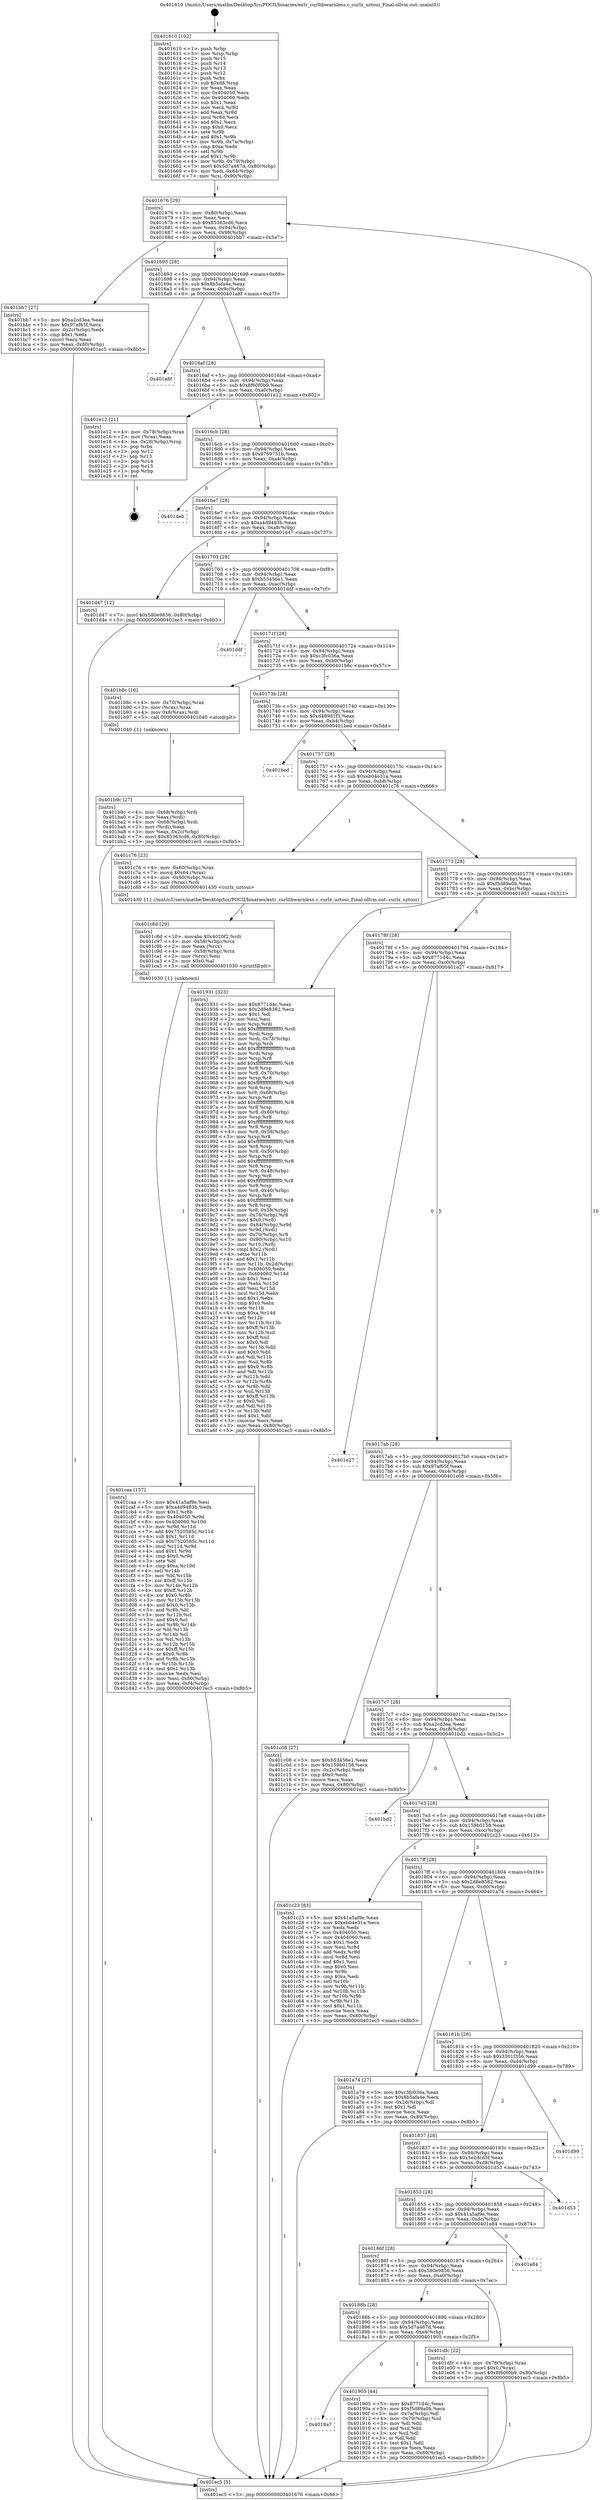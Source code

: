 digraph "0x401610" {
  label = "0x401610 (/mnt/c/Users/mathe/Desktop/tcc/POCII/binaries/extr_curllibwarnless.c_curlx_uztoui_Final-ollvm.out::main(0))"
  labelloc = "t"
  node[shape=record]

  Entry [label="",width=0.3,height=0.3,shape=circle,fillcolor=black,style=filled]
  "0x401676" [label="{
     0x401676 [29]\l
     | [instrs]\l
     &nbsp;&nbsp;0x401676 \<+3\>: mov -0x80(%rbp),%eax\l
     &nbsp;&nbsp;0x401679 \<+2\>: mov %eax,%ecx\l
     &nbsp;&nbsp;0x40167b \<+6\>: sub $0x85363cd6,%ecx\l
     &nbsp;&nbsp;0x401681 \<+6\>: mov %eax,-0x94(%rbp)\l
     &nbsp;&nbsp;0x401687 \<+6\>: mov %ecx,-0x98(%rbp)\l
     &nbsp;&nbsp;0x40168d \<+6\>: je 0000000000401bb7 \<main+0x5a7\>\l
  }"]
  "0x401bb7" [label="{
     0x401bb7 [27]\l
     | [instrs]\l
     &nbsp;&nbsp;0x401bb7 \<+5\>: mov $0xa2cd3ea,%eax\l
     &nbsp;&nbsp;0x401bbc \<+5\>: mov $0x97af65f,%ecx\l
     &nbsp;&nbsp;0x401bc1 \<+3\>: mov -0x2c(%rbp),%edx\l
     &nbsp;&nbsp;0x401bc4 \<+3\>: cmp $0x1,%edx\l
     &nbsp;&nbsp;0x401bc7 \<+3\>: cmovl %ecx,%eax\l
     &nbsp;&nbsp;0x401bca \<+3\>: mov %eax,-0x80(%rbp)\l
     &nbsp;&nbsp;0x401bcd \<+5\>: jmp 0000000000401ec5 \<main+0x8b5\>\l
  }"]
  "0x401693" [label="{
     0x401693 [28]\l
     | [instrs]\l
     &nbsp;&nbsp;0x401693 \<+5\>: jmp 0000000000401698 \<main+0x88\>\l
     &nbsp;&nbsp;0x401698 \<+6\>: mov -0x94(%rbp),%eax\l
     &nbsp;&nbsp;0x40169e \<+5\>: sub $0x8b5afa4e,%eax\l
     &nbsp;&nbsp;0x4016a3 \<+6\>: mov %eax,-0x9c(%rbp)\l
     &nbsp;&nbsp;0x4016a9 \<+6\>: je 0000000000401a8f \<main+0x47f\>\l
  }"]
  Exit [label="",width=0.3,height=0.3,shape=circle,fillcolor=black,style=filled,peripheries=2]
  "0x401a8f" [label="{
     0x401a8f\l
  }", style=dashed]
  "0x4016af" [label="{
     0x4016af [28]\l
     | [instrs]\l
     &nbsp;&nbsp;0x4016af \<+5\>: jmp 00000000004016b4 \<main+0xa4\>\l
     &nbsp;&nbsp;0x4016b4 \<+6\>: mov -0x94(%rbp),%eax\l
     &nbsp;&nbsp;0x4016ba \<+5\>: sub $0x8f60f0b9,%eax\l
     &nbsp;&nbsp;0x4016bf \<+6\>: mov %eax,-0xa0(%rbp)\l
     &nbsp;&nbsp;0x4016c5 \<+6\>: je 0000000000401e12 \<main+0x802\>\l
  }"]
  "0x401caa" [label="{
     0x401caa [157]\l
     | [instrs]\l
     &nbsp;&nbsp;0x401caa \<+5\>: mov $0x41a5af9e,%esi\l
     &nbsp;&nbsp;0x401caf \<+5\>: mov $0xa4d9483b,%edx\l
     &nbsp;&nbsp;0x401cb4 \<+3\>: mov $0x1,%r8b\l
     &nbsp;&nbsp;0x401cb7 \<+8\>: mov 0x404050,%r9d\l
     &nbsp;&nbsp;0x401cbf \<+8\>: mov 0x404060,%r10d\l
     &nbsp;&nbsp;0x401cc7 \<+3\>: mov %r9d,%r11d\l
     &nbsp;&nbsp;0x401cca \<+7\>: add $0x7520585c,%r11d\l
     &nbsp;&nbsp;0x401cd1 \<+4\>: sub $0x1,%r11d\l
     &nbsp;&nbsp;0x401cd5 \<+7\>: sub $0x7520585c,%r11d\l
     &nbsp;&nbsp;0x401cdc \<+4\>: imul %r11d,%r9d\l
     &nbsp;&nbsp;0x401ce0 \<+4\>: and $0x1,%r9d\l
     &nbsp;&nbsp;0x401ce4 \<+4\>: cmp $0x0,%r9d\l
     &nbsp;&nbsp;0x401ce8 \<+3\>: sete %bl\l
     &nbsp;&nbsp;0x401ceb \<+4\>: cmp $0xa,%r10d\l
     &nbsp;&nbsp;0x401cef \<+4\>: setl %r14b\l
     &nbsp;&nbsp;0x401cf3 \<+3\>: mov %bl,%r15b\l
     &nbsp;&nbsp;0x401cf6 \<+4\>: xor $0xff,%r15b\l
     &nbsp;&nbsp;0x401cfa \<+3\>: mov %r14b,%r12b\l
     &nbsp;&nbsp;0x401cfd \<+4\>: xor $0xff,%r12b\l
     &nbsp;&nbsp;0x401d01 \<+4\>: xor $0x0,%r8b\l
     &nbsp;&nbsp;0x401d05 \<+3\>: mov %r15b,%r13b\l
     &nbsp;&nbsp;0x401d08 \<+4\>: and $0x0,%r13b\l
     &nbsp;&nbsp;0x401d0c \<+3\>: and %r8b,%bl\l
     &nbsp;&nbsp;0x401d0f \<+3\>: mov %r12b,%cl\l
     &nbsp;&nbsp;0x401d12 \<+3\>: and $0x0,%cl\l
     &nbsp;&nbsp;0x401d15 \<+3\>: and %r8b,%r14b\l
     &nbsp;&nbsp;0x401d18 \<+3\>: or %bl,%r13b\l
     &nbsp;&nbsp;0x401d1b \<+3\>: or %r14b,%cl\l
     &nbsp;&nbsp;0x401d1e \<+3\>: xor %cl,%r13b\l
     &nbsp;&nbsp;0x401d21 \<+3\>: or %r12b,%r15b\l
     &nbsp;&nbsp;0x401d24 \<+4\>: xor $0xff,%r15b\l
     &nbsp;&nbsp;0x401d28 \<+4\>: or $0x0,%r8b\l
     &nbsp;&nbsp;0x401d2c \<+3\>: and %r8b,%r15b\l
     &nbsp;&nbsp;0x401d2f \<+3\>: or %r15b,%r13b\l
     &nbsp;&nbsp;0x401d32 \<+4\>: test $0x1,%r13b\l
     &nbsp;&nbsp;0x401d36 \<+3\>: cmovne %edx,%esi\l
     &nbsp;&nbsp;0x401d39 \<+3\>: mov %esi,-0x80(%rbp)\l
     &nbsp;&nbsp;0x401d3c \<+6\>: mov %eax,-0xf4(%rbp)\l
     &nbsp;&nbsp;0x401d42 \<+5\>: jmp 0000000000401ec5 \<main+0x8b5\>\l
  }"]
  "0x401e12" [label="{
     0x401e12 [21]\l
     | [instrs]\l
     &nbsp;&nbsp;0x401e12 \<+4\>: mov -0x78(%rbp),%rax\l
     &nbsp;&nbsp;0x401e16 \<+2\>: mov (%rax),%eax\l
     &nbsp;&nbsp;0x401e18 \<+4\>: lea -0x28(%rbp),%rsp\l
     &nbsp;&nbsp;0x401e1c \<+1\>: pop %rbx\l
     &nbsp;&nbsp;0x401e1d \<+2\>: pop %r12\l
     &nbsp;&nbsp;0x401e1f \<+2\>: pop %r13\l
     &nbsp;&nbsp;0x401e21 \<+2\>: pop %r14\l
     &nbsp;&nbsp;0x401e23 \<+2\>: pop %r15\l
     &nbsp;&nbsp;0x401e25 \<+1\>: pop %rbp\l
     &nbsp;&nbsp;0x401e26 \<+1\>: ret\l
  }"]
  "0x4016cb" [label="{
     0x4016cb [28]\l
     | [instrs]\l
     &nbsp;&nbsp;0x4016cb \<+5\>: jmp 00000000004016d0 \<main+0xc0\>\l
     &nbsp;&nbsp;0x4016d0 \<+6\>: mov -0x94(%rbp),%eax\l
     &nbsp;&nbsp;0x4016d6 \<+5\>: sub $0x9769751b,%eax\l
     &nbsp;&nbsp;0x4016db \<+6\>: mov %eax,-0xa4(%rbp)\l
     &nbsp;&nbsp;0x4016e1 \<+6\>: je 0000000000401deb \<main+0x7db\>\l
  }"]
  "0x401c8d" [label="{
     0x401c8d [29]\l
     | [instrs]\l
     &nbsp;&nbsp;0x401c8d \<+10\>: movabs $0x4020f2,%rdi\l
     &nbsp;&nbsp;0x401c97 \<+4\>: mov -0x58(%rbp),%rcx\l
     &nbsp;&nbsp;0x401c9b \<+2\>: mov %eax,(%rcx)\l
     &nbsp;&nbsp;0x401c9d \<+4\>: mov -0x58(%rbp),%rcx\l
     &nbsp;&nbsp;0x401ca1 \<+2\>: mov (%rcx),%esi\l
     &nbsp;&nbsp;0x401ca3 \<+2\>: mov $0x0,%al\l
     &nbsp;&nbsp;0x401ca5 \<+5\>: call 0000000000401030 \<printf@plt\>\l
     | [calls]\l
     &nbsp;&nbsp;0x401030 \{1\} (unknown)\l
  }"]
  "0x401deb" [label="{
     0x401deb\l
  }", style=dashed]
  "0x4016e7" [label="{
     0x4016e7 [28]\l
     | [instrs]\l
     &nbsp;&nbsp;0x4016e7 \<+5\>: jmp 00000000004016ec \<main+0xdc\>\l
     &nbsp;&nbsp;0x4016ec \<+6\>: mov -0x94(%rbp),%eax\l
     &nbsp;&nbsp;0x4016f2 \<+5\>: sub $0xa4d9483b,%eax\l
     &nbsp;&nbsp;0x4016f7 \<+6\>: mov %eax,-0xa8(%rbp)\l
     &nbsp;&nbsp;0x4016fd \<+6\>: je 0000000000401d47 \<main+0x737\>\l
  }"]
  "0x401b9c" [label="{
     0x401b9c [27]\l
     | [instrs]\l
     &nbsp;&nbsp;0x401b9c \<+4\>: mov -0x68(%rbp),%rdi\l
     &nbsp;&nbsp;0x401ba0 \<+2\>: mov %eax,(%rdi)\l
     &nbsp;&nbsp;0x401ba2 \<+4\>: mov -0x68(%rbp),%rdi\l
     &nbsp;&nbsp;0x401ba6 \<+2\>: mov (%rdi),%eax\l
     &nbsp;&nbsp;0x401ba8 \<+3\>: mov %eax,-0x2c(%rbp)\l
     &nbsp;&nbsp;0x401bab \<+7\>: movl $0x85363cd6,-0x80(%rbp)\l
     &nbsp;&nbsp;0x401bb2 \<+5\>: jmp 0000000000401ec5 \<main+0x8b5\>\l
  }"]
  "0x401d47" [label="{
     0x401d47 [12]\l
     | [instrs]\l
     &nbsp;&nbsp;0x401d47 \<+7\>: movl $0x580e9856,-0x80(%rbp)\l
     &nbsp;&nbsp;0x401d4e \<+5\>: jmp 0000000000401ec5 \<main+0x8b5\>\l
  }"]
  "0x401703" [label="{
     0x401703 [28]\l
     | [instrs]\l
     &nbsp;&nbsp;0x401703 \<+5\>: jmp 0000000000401708 \<main+0xf8\>\l
     &nbsp;&nbsp;0x401708 \<+6\>: mov -0x94(%rbp),%eax\l
     &nbsp;&nbsp;0x40170e \<+5\>: sub $0xb53456e1,%eax\l
     &nbsp;&nbsp;0x401713 \<+6\>: mov %eax,-0xac(%rbp)\l
     &nbsp;&nbsp;0x401719 \<+6\>: je 0000000000401ddf \<main+0x7cf\>\l
  }"]
  "0x401610" [label="{
     0x401610 [102]\l
     | [instrs]\l
     &nbsp;&nbsp;0x401610 \<+1\>: push %rbp\l
     &nbsp;&nbsp;0x401611 \<+3\>: mov %rsp,%rbp\l
     &nbsp;&nbsp;0x401614 \<+2\>: push %r15\l
     &nbsp;&nbsp;0x401616 \<+2\>: push %r14\l
     &nbsp;&nbsp;0x401618 \<+2\>: push %r13\l
     &nbsp;&nbsp;0x40161a \<+2\>: push %r12\l
     &nbsp;&nbsp;0x40161c \<+1\>: push %rbx\l
     &nbsp;&nbsp;0x40161d \<+7\>: sub $0xd8,%rsp\l
     &nbsp;&nbsp;0x401624 \<+2\>: xor %eax,%eax\l
     &nbsp;&nbsp;0x401626 \<+7\>: mov 0x404050,%ecx\l
     &nbsp;&nbsp;0x40162d \<+7\>: mov 0x404060,%edx\l
     &nbsp;&nbsp;0x401634 \<+3\>: sub $0x1,%eax\l
     &nbsp;&nbsp;0x401637 \<+3\>: mov %ecx,%r8d\l
     &nbsp;&nbsp;0x40163a \<+3\>: add %eax,%r8d\l
     &nbsp;&nbsp;0x40163d \<+4\>: imul %r8d,%ecx\l
     &nbsp;&nbsp;0x401641 \<+3\>: and $0x1,%ecx\l
     &nbsp;&nbsp;0x401644 \<+3\>: cmp $0x0,%ecx\l
     &nbsp;&nbsp;0x401647 \<+4\>: sete %r9b\l
     &nbsp;&nbsp;0x40164b \<+4\>: and $0x1,%r9b\l
     &nbsp;&nbsp;0x40164f \<+4\>: mov %r9b,-0x7a(%rbp)\l
     &nbsp;&nbsp;0x401653 \<+3\>: cmp $0xa,%edx\l
     &nbsp;&nbsp;0x401656 \<+4\>: setl %r9b\l
     &nbsp;&nbsp;0x40165a \<+4\>: and $0x1,%r9b\l
     &nbsp;&nbsp;0x40165e \<+4\>: mov %r9b,-0x79(%rbp)\l
     &nbsp;&nbsp;0x401662 \<+7\>: movl $0x5d7a467d,-0x80(%rbp)\l
     &nbsp;&nbsp;0x401669 \<+6\>: mov %edi,-0x84(%rbp)\l
     &nbsp;&nbsp;0x40166f \<+7\>: mov %rsi,-0x90(%rbp)\l
  }"]
  "0x401ddf" [label="{
     0x401ddf\l
  }", style=dashed]
  "0x40171f" [label="{
     0x40171f [28]\l
     | [instrs]\l
     &nbsp;&nbsp;0x40171f \<+5\>: jmp 0000000000401724 \<main+0x114\>\l
     &nbsp;&nbsp;0x401724 \<+6\>: mov -0x94(%rbp),%eax\l
     &nbsp;&nbsp;0x40172a \<+5\>: sub $0xc3fc036a,%eax\l
     &nbsp;&nbsp;0x40172f \<+6\>: mov %eax,-0xb0(%rbp)\l
     &nbsp;&nbsp;0x401735 \<+6\>: je 0000000000401b8c \<main+0x57c\>\l
  }"]
  "0x401ec5" [label="{
     0x401ec5 [5]\l
     | [instrs]\l
     &nbsp;&nbsp;0x401ec5 \<+5\>: jmp 0000000000401676 \<main+0x66\>\l
  }"]
  "0x401b8c" [label="{
     0x401b8c [16]\l
     | [instrs]\l
     &nbsp;&nbsp;0x401b8c \<+4\>: mov -0x70(%rbp),%rax\l
     &nbsp;&nbsp;0x401b90 \<+3\>: mov (%rax),%rax\l
     &nbsp;&nbsp;0x401b93 \<+4\>: mov 0x8(%rax),%rdi\l
     &nbsp;&nbsp;0x401b97 \<+5\>: call 0000000000401040 \<atoi@plt\>\l
     | [calls]\l
     &nbsp;&nbsp;0x401040 \{1\} (unknown)\l
  }"]
  "0x40173b" [label="{
     0x40173b [28]\l
     | [instrs]\l
     &nbsp;&nbsp;0x40173b \<+5\>: jmp 0000000000401740 \<main+0x130\>\l
     &nbsp;&nbsp;0x401740 \<+6\>: mov -0x94(%rbp),%eax\l
     &nbsp;&nbsp;0x401746 \<+5\>: sub $0xd489d1f3,%eax\l
     &nbsp;&nbsp;0x40174b \<+6\>: mov %eax,-0xb4(%rbp)\l
     &nbsp;&nbsp;0x401751 \<+6\>: je 0000000000401bed \<main+0x5dd\>\l
  }"]
  "0x4018a7" [label="{
     0x4018a7\l
  }", style=dashed]
  "0x401bed" [label="{
     0x401bed\l
  }", style=dashed]
  "0x401757" [label="{
     0x401757 [28]\l
     | [instrs]\l
     &nbsp;&nbsp;0x401757 \<+5\>: jmp 000000000040175c \<main+0x14c\>\l
     &nbsp;&nbsp;0x40175c \<+6\>: mov -0x94(%rbp),%eax\l
     &nbsp;&nbsp;0x401762 \<+5\>: sub $0xeb04e31a,%eax\l
     &nbsp;&nbsp;0x401767 \<+6\>: mov %eax,-0xb8(%rbp)\l
     &nbsp;&nbsp;0x40176d \<+6\>: je 0000000000401c76 \<main+0x666\>\l
  }"]
  "0x401905" [label="{
     0x401905 [44]\l
     | [instrs]\l
     &nbsp;&nbsp;0x401905 \<+5\>: mov $0x8771d4c,%eax\l
     &nbsp;&nbsp;0x40190a \<+5\>: mov $0xf5d89a0b,%ecx\l
     &nbsp;&nbsp;0x40190f \<+3\>: mov -0x7a(%rbp),%dl\l
     &nbsp;&nbsp;0x401912 \<+4\>: mov -0x79(%rbp),%sil\l
     &nbsp;&nbsp;0x401916 \<+3\>: mov %dl,%dil\l
     &nbsp;&nbsp;0x401919 \<+3\>: and %sil,%dil\l
     &nbsp;&nbsp;0x40191c \<+3\>: xor %sil,%dl\l
     &nbsp;&nbsp;0x40191f \<+3\>: or %dl,%dil\l
     &nbsp;&nbsp;0x401922 \<+4\>: test $0x1,%dil\l
     &nbsp;&nbsp;0x401926 \<+3\>: cmovne %ecx,%eax\l
     &nbsp;&nbsp;0x401929 \<+3\>: mov %eax,-0x80(%rbp)\l
     &nbsp;&nbsp;0x40192c \<+5\>: jmp 0000000000401ec5 \<main+0x8b5\>\l
  }"]
  "0x401c76" [label="{
     0x401c76 [23]\l
     | [instrs]\l
     &nbsp;&nbsp;0x401c76 \<+4\>: mov -0x60(%rbp),%rax\l
     &nbsp;&nbsp;0x401c7a \<+7\>: movq $0x64,(%rax)\l
     &nbsp;&nbsp;0x401c81 \<+4\>: mov -0x60(%rbp),%rax\l
     &nbsp;&nbsp;0x401c85 \<+3\>: mov (%rax),%rdi\l
     &nbsp;&nbsp;0x401c88 \<+5\>: call 0000000000401430 \<curlx_uztoui\>\l
     | [calls]\l
     &nbsp;&nbsp;0x401430 \{1\} (/mnt/c/Users/mathe/Desktop/tcc/POCII/binaries/extr_curllibwarnless.c_curlx_uztoui_Final-ollvm.out::curlx_uztoui)\l
  }"]
  "0x401773" [label="{
     0x401773 [28]\l
     | [instrs]\l
     &nbsp;&nbsp;0x401773 \<+5\>: jmp 0000000000401778 \<main+0x168\>\l
     &nbsp;&nbsp;0x401778 \<+6\>: mov -0x94(%rbp),%eax\l
     &nbsp;&nbsp;0x40177e \<+5\>: sub $0xf5d89a0b,%eax\l
     &nbsp;&nbsp;0x401783 \<+6\>: mov %eax,-0xbc(%rbp)\l
     &nbsp;&nbsp;0x401789 \<+6\>: je 0000000000401931 \<main+0x321\>\l
  }"]
  "0x40188b" [label="{
     0x40188b [28]\l
     | [instrs]\l
     &nbsp;&nbsp;0x40188b \<+5\>: jmp 0000000000401890 \<main+0x280\>\l
     &nbsp;&nbsp;0x401890 \<+6\>: mov -0x94(%rbp),%eax\l
     &nbsp;&nbsp;0x401896 \<+5\>: sub $0x5d7a467d,%eax\l
     &nbsp;&nbsp;0x40189b \<+6\>: mov %eax,-0xe4(%rbp)\l
     &nbsp;&nbsp;0x4018a1 \<+6\>: je 0000000000401905 \<main+0x2f5\>\l
  }"]
  "0x401931" [label="{
     0x401931 [323]\l
     | [instrs]\l
     &nbsp;&nbsp;0x401931 \<+5\>: mov $0x8771d4c,%eax\l
     &nbsp;&nbsp;0x401936 \<+5\>: mov $0x2d8e8382,%ecx\l
     &nbsp;&nbsp;0x40193b \<+2\>: mov $0x1,%dl\l
     &nbsp;&nbsp;0x40193d \<+2\>: xor %esi,%esi\l
     &nbsp;&nbsp;0x40193f \<+3\>: mov %rsp,%rdi\l
     &nbsp;&nbsp;0x401942 \<+4\>: add $0xfffffffffffffff0,%rdi\l
     &nbsp;&nbsp;0x401946 \<+3\>: mov %rdi,%rsp\l
     &nbsp;&nbsp;0x401949 \<+4\>: mov %rdi,-0x78(%rbp)\l
     &nbsp;&nbsp;0x40194d \<+3\>: mov %rsp,%rdi\l
     &nbsp;&nbsp;0x401950 \<+4\>: add $0xfffffffffffffff0,%rdi\l
     &nbsp;&nbsp;0x401954 \<+3\>: mov %rdi,%rsp\l
     &nbsp;&nbsp;0x401957 \<+3\>: mov %rsp,%r8\l
     &nbsp;&nbsp;0x40195a \<+4\>: add $0xfffffffffffffff0,%r8\l
     &nbsp;&nbsp;0x40195e \<+3\>: mov %r8,%rsp\l
     &nbsp;&nbsp;0x401961 \<+4\>: mov %r8,-0x70(%rbp)\l
     &nbsp;&nbsp;0x401965 \<+3\>: mov %rsp,%r8\l
     &nbsp;&nbsp;0x401968 \<+4\>: add $0xfffffffffffffff0,%r8\l
     &nbsp;&nbsp;0x40196c \<+3\>: mov %r8,%rsp\l
     &nbsp;&nbsp;0x40196f \<+4\>: mov %r8,-0x68(%rbp)\l
     &nbsp;&nbsp;0x401973 \<+3\>: mov %rsp,%r8\l
     &nbsp;&nbsp;0x401976 \<+4\>: add $0xfffffffffffffff0,%r8\l
     &nbsp;&nbsp;0x40197a \<+3\>: mov %r8,%rsp\l
     &nbsp;&nbsp;0x40197d \<+4\>: mov %r8,-0x60(%rbp)\l
     &nbsp;&nbsp;0x401981 \<+3\>: mov %rsp,%r8\l
     &nbsp;&nbsp;0x401984 \<+4\>: add $0xfffffffffffffff0,%r8\l
     &nbsp;&nbsp;0x401988 \<+3\>: mov %r8,%rsp\l
     &nbsp;&nbsp;0x40198b \<+4\>: mov %r8,-0x58(%rbp)\l
     &nbsp;&nbsp;0x40198f \<+3\>: mov %rsp,%r8\l
     &nbsp;&nbsp;0x401992 \<+4\>: add $0xfffffffffffffff0,%r8\l
     &nbsp;&nbsp;0x401996 \<+3\>: mov %r8,%rsp\l
     &nbsp;&nbsp;0x401999 \<+4\>: mov %r8,-0x50(%rbp)\l
     &nbsp;&nbsp;0x40199d \<+3\>: mov %rsp,%r8\l
     &nbsp;&nbsp;0x4019a0 \<+4\>: add $0xfffffffffffffff0,%r8\l
     &nbsp;&nbsp;0x4019a4 \<+3\>: mov %r8,%rsp\l
     &nbsp;&nbsp;0x4019a7 \<+4\>: mov %r8,-0x48(%rbp)\l
     &nbsp;&nbsp;0x4019ab \<+3\>: mov %rsp,%r8\l
     &nbsp;&nbsp;0x4019ae \<+4\>: add $0xfffffffffffffff0,%r8\l
     &nbsp;&nbsp;0x4019b2 \<+3\>: mov %r8,%rsp\l
     &nbsp;&nbsp;0x4019b5 \<+4\>: mov %r8,-0x40(%rbp)\l
     &nbsp;&nbsp;0x4019b9 \<+3\>: mov %rsp,%r8\l
     &nbsp;&nbsp;0x4019bc \<+4\>: add $0xfffffffffffffff0,%r8\l
     &nbsp;&nbsp;0x4019c0 \<+3\>: mov %r8,%rsp\l
     &nbsp;&nbsp;0x4019c3 \<+4\>: mov %r8,-0x38(%rbp)\l
     &nbsp;&nbsp;0x4019c7 \<+4\>: mov -0x78(%rbp),%r8\l
     &nbsp;&nbsp;0x4019cb \<+7\>: movl $0x0,(%r8)\l
     &nbsp;&nbsp;0x4019d2 \<+7\>: mov -0x84(%rbp),%r9d\l
     &nbsp;&nbsp;0x4019d9 \<+3\>: mov %r9d,(%rdi)\l
     &nbsp;&nbsp;0x4019dc \<+4\>: mov -0x70(%rbp),%r8\l
     &nbsp;&nbsp;0x4019e0 \<+7\>: mov -0x90(%rbp),%r10\l
     &nbsp;&nbsp;0x4019e7 \<+3\>: mov %r10,(%r8)\l
     &nbsp;&nbsp;0x4019ea \<+3\>: cmpl $0x2,(%rdi)\l
     &nbsp;&nbsp;0x4019ed \<+4\>: setne %r11b\l
     &nbsp;&nbsp;0x4019f1 \<+4\>: and $0x1,%r11b\l
     &nbsp;&nbsp;0x4019f5 \<+4\>: mov %r11b,-0x2d(%rbp)\l
     &nbsp;&nbsp;0x4019f9 \<+7\>: mov 0x404050,%ebx\l
     &nbsp;&nbsp;0x401a00 \<+8\>: mov 0x404060,%r14d\l
     &nbsp;&nbsp;0x401a08 \<+3\>: sub $0x1,%esi\l
     &nbsp;&nbsp;0x401a0b \<+3\>: mov %ebx,%r15d\l
     &nbsp;&nbsp;0x401a0e \<+3\>: add %esi,%r15d\l
     &nbsp;&nbsp;0x401a11 \<+4\>: imul %r15d,%ebx\l
     &nbsp;&nbsp;0x401a15 \<+3\>: and $0x1,%ebx\l
     &nbsp;&nbsp;0x401a18 \<+3\>: cmp $0x0,%ebx\l
     &nbsp;&nbsp;0x401a1b \<+4\>: sete %r11b\l
     &nbsp;&nbsp;0x401a1f \<+4\>: cmp $0xa,%r14d\l
     &nbsp;&nbsp;0x401a23 \<+4\>: setl %r12b\l
     &nbsp;&nbsp;0x401a27 \<+3\>: mov %r11b,%r13b\l
     &nbsp;&nbsp;0x401a2a \<+4\>: xor $0xff,%r13b\l
     &nbsp;&nbsp;0x401a2e \<+3\>: mov %r12b,%sil\l
     &nbsp;&nbsp;0x401a31 \<+4\>: xor $0xff,%sil\l
     &nbsp;&nbsp;0x401a35 \<+3\>: xor $0x0,%dl\l
     &nbsp;&nbsp;0x401a38 \<+3\>: mov %r13b,%dil\l
     &nbsp;&nbsp;0x401a3b \<+4\>: and $0x0,%dil\l
     &nbsp;&nbsp;0x401a3f \<+3\>: and %dl,%r11b\l
     &nbsp;&nbsp;0x401a42 \<+3\>: mov %sil,%r8b\l
     &nbsp;&nbsp;0x401a45 \<+4\>: and $0x0,%r8b\l
     &nbsp;&nbsp;0x401a49 \<+3\>: and %dl,%r12b\l
     &nbsp;&nbsp;0x401a4c \<+3\>: or %r11b,%dil\l
     &nbsp;&nbsp;0x401a4f \<+3\>: or %r12b,%r8b\l
     &nbsp;&nbsp;0x401a52 \<+3\>: xor %r8b,%dil\l
     &nbsp;&nbsp;0x401a55 \<+3\>: or %sil,%r13b\l
     &nbsp;&nbsp;0x401a58 \<+4\>: xor $0xff,%r13b\l
     &nbsp;&nbsp;0x401a5c \<+3\>: or $0x0,%dl\l
     &nbsp;&nbsp;0x401a5f \<+3\>: and %dl,%r13b\l
     &nbsp;&nbsp;0x401a62 \<+3\>: or %r13b,%dil\l
     &nbsp;&nbsp;0x401a65 \<+4\>: test $0x1,%dil\l
     &nbsp;&nbsp;0x401a69 \<+3\>: cmovne %ecx,%eax\l
     &nbsp;&nbsp;0x401a6c \<+3\>: mov %eax,-0x80(%rbp)\l
     &nbsp;&nbsp;0x401a6f \<+5\>: jmp 0000000000401ec5 \<main+0x8b5\>\l
  }"]
  "0x40178f" [label="{
     0x40178f [28]\l
     | [instrs]\l
     &nbsp;&nbsp;0x40178f \<+5\>: jmp 0000000000401794 \<main+0x184\>\l
     &nbsp;&nbsp;0x401794 \<+6\>: mov -0x94(%rbp),%eax\l
     &nbsp;&nbsp;0x40179a \<+5\>: sub $0x8771d4c,%eax\l
     &nbsp;&nbsp;0x40179f \<+6\>: mov %eax,-0xc0(%rbp)\l
     &nbsp;&nbsp;0x4017a5 \<+6\>: je 0000000000401e27 \<main+0x817\>\l
  }"]
  "0x401dfc" [label="{
     0x401dfc [22]\l
     | [instrs]\l
     &nbsp;&nbsp;0x401dfc \<+4\>: mov -0x78(%rbp),%rax\l
     &nbsp;&nbsp;0x401e00 \<+6\>: movl $0x0,(%rax)\l
     &nbsp;&nbsp;0x401e06 \<+7\>: movl $0x8f60f0b9,-0x80(%rbp)\l
     &nbsp;&nbsp;0x401e0d \<+5\>: jmp 0000000000401ec5 \<main+0x8b5\>\l
  }"]
  "0x401e27" [label="{
     0x401e27\l
  }", style=dashed]
  "0x4017ab" [label="{
     0x4017ab [28]\l
     | [instrs]\l
     &nbsp;&nbsp;0x4017ab \<+5\>: jmp 00000000004017b0 \<main+0x1a0\>\l
     &nbsp;&nbsp;0x4017b0 \<+6\>: mov -0x94(%rbp),%eax\l
     &nbsp;&nbsp;0x4017b6 \<+5\>: sub $0x97af65f,%eax\l
     &nbsp;&nbsp;0x4017bb \<+6\>: mov %eax,-0xc4(%rbp)\l
     &nbsp;&nbsp;0x4017c1 \<+6\>: je 0000000000401c08 \<main+0x5f8\>\l
  }"]
  "0x40186f" [label="{
     0x40186f [28]\l
     | [instrs]\l
     &nbsp;&nbsp;0x40186f \<+5\>: jmp 0000000000401874 \<main+0x264\>\l
     &nbsp;&nbsp;0x401874 \<+6\>: mov -0x94(%rbp),%eax\l
     &nbsp;&nbsp;0x40187a \<+5\>: sub $0x580e9856,%eax\l
     &nbsp;&nbsp;0x40187f \<+6\>: mov %eax,-0xe0(%rbp)\l
     &nbsp;&nbsp;0x401885 \<+6\>: je 0000000000401dfc \<main+0x7ec\>\l
  }"]
  "0x401c08" [label="{
     0x401c08 [27]\l
     | [instrs]\l
     &nbsp;&nbsp;0x401c08 \<+5\>: mov $0xb53456e1,%eax\l
     &nbsp;&nbsp;0x401c0d \<+5\>: mov $0x159b0158,%ecx\l
     &nbsp;&nbsp;0x401c12 \<+3\>: mov -0x2c(%rbp),%edx\l
     &nbsp;&nbsp;0x401c15 \<+3\>: cmp $0x0,%edx\l
     &nbsp;&nbsp;0x401c18 \<+3\>: cmove %ecx,%eax\l
     &nbsp;&nbsp;0x401c1b \<+3\>: mov %eax,-0x80(%rbp)\l
     &nbsp;&nbsp;0x401c1e \<+5\>: jmp 0000000000401ec5 \<main+0x8b5\>\l
  }"]
  "0x4017c7" [label="{
     0x4017c7 [28]\l
     | [instrs]\l
     &nbsp;&nbsp;0x4017c7 \<+5\>: jmp 00000000004017cc \<main+0x1bc\>\l
     &nbsp;&nbsp;0x4017cc \<+6\>: mov -0x94(%rbp),%eax\l
     &nbsp;&nbsp;0x4017d2 \<+5\>: sub $0xa2cd3ea,%eax\l
     &nbsp;&nbsp;0x4017d7 \<+6\>: mov %eax,-0xc8(%rbp)\l
     &nbsp;&nbsp;0x4017dd \<+6\>: je 0000000000401bd2 \<main+0x5c2\>\l
  }"]
  "0x401e84" [label="{
     0x401e84\l
  }", style=dashed]
  "0x401bd2" [label="{
     0x401bd2\l
  }", style=dashed]
  "0x4017e3" [label="{
     0x4017e3 [28]\l
     | [instrs]\l
     &nbsp;&nbsp;0x4017e3 \<+5\>: jmp 00000000004017e8 \<main+0x1d8\>\l
     &nbsp;&nbsp;0x4017e8 \<+6\>: mov -0x94(%rbp),%eax\l
     &nbsp;&nbsp;0x4017ee \<+5\>: sub $0x159b0158,%eax\l
     &nbsp;&nbsp;0x4017f3 \<+6\>: mov %eax,-0xcc(%rbp)\l
     &nbsp;&nbsp;0x4017f9 \<+6\>: je 0000000000401c23 \<main+0x613\>\l
  }"]
  "0x401853" [label="{
     0x401853 [28]\l
     | [instrs]\l
     &nbsp;&nbsp;0x401853 \<+5\>: jmp 0000000000401858 \<main+0x248\>\l
     &nbsp;&nbsp;0x401858 \<+6\>: mov -0x94(%rbp),%eax\l
     &nbsp;&nbsp;0x40185e \<+5\>: sub $0x41a5af9e,%eax\l
     &nbsp;&nbsp;0x401863 \<+6\>: mov %eax,-0xdc(%rbp)\l
     &nbsp;&nbsp;0x401869 \<+6\>: je 0000000000401e84 \<main+0x874\>\l
  }"]
  "0x401c23" [label="{
     0x401c23 [83]\l
     | [instrs]\l
     &nbsp;&nbsp;0x401c23 \<+5\>: mov $0x41a5af9e,%eax\l
     &nbsp;&nbsp;0x401c28 \<+5\>: mov $0xeb04e31a,%ecx\l
     &nbsp;&nbsp;0x401c2d \<+2\>: xor %edx,%edx\l
     &nbsp;&nbsp;0x401c2f \<+7\>: mov 0x404050,%esi\l
     &nbsp;&nbsp;0x401c36 \<+7\>: mov 0x404060,%edi\l
     &nbsp;&nbsp;0x401c3d \<+3\>: sub $0x1,%edx\l
     &nbsp;&nbsp;0x401c40 \<+3\>: mov %esi,%r8d\l
     &nbsp;&nbsp;0x401c43 \<+3\>: add %edx,%r8d\l
     &nbsp;&nbsp;0x401c46 \<+4\>: imul %r8d,%esi\l
     &nbsp;&nbsp;0x401c4a \<+3\>: and $0x1,%esi\l
     &nbsp;&nbsp;0x401c4d \<+3\>: cmp $0x0,%esi\l
     &nbsp;&nbsp;0x401c50 \<+4\>: sete %r9b\l
     &nbsp;&nbsp;0x401c54 \<+3\>: cmp $0xa,%edi\l
     &nbsp;&nbsp;0x401c57 \<+4\>: setl %r10b\l
     &nbsp;&nbsp;0x401c5b \<+3\>: mov %r9b,%r11b\l
     &nbsp;&nbsp;0x401c5e \<+3\>: and %r10b,%r11b\l
     &nbsp;&nbsp;0x401c61 \<+3\>: xor %r10b,%r9b\l
     &nbsp;&nbsp;0x401c64 \<+3\>: or %r9b,%r11b\l
     &nbsp;&nbsp;0x401c67 \<+4\>: test $0x1,%r11b\l
     &nbsp;&nbsp;0x401c6b \<+3\>: cmovne %ecx,%eax\l
     &nbsp;&nbsp;0x401c6e \<+3\>: mov %eax,-0x80(%rbp)\l
     &nbsp;&nbsp;0x401c71 \<+5\>: jmp 0000000000401ec5 \<main+0x8b5\>\l
  }"]
  "0x4017ff" [label="{
     0x4017ff [28]\l
     | [instrs]\l
     &nbsp;&nbsp;0x4017ff \<+5\>: jmp 0000000000401804 \<main+0x1f4\>\l
     &nbsp;&nbsp;0x401804 \<+6\>: mov -0x94(%rbp),%eax\l
     &nbsp;&nbsp;0x40180a \<+5\>: sub $0x2d8e8382,%eax\l
     &nbsp;&nbsp;0x40180f \<+6\>: mov %eax,-0xd0(%rbp)\l
     &nbsp;&nbsp;0x401815 \<+6\>: je 0000000000401a74 \<main+0x464\>\l
  }"]
  "0x401d53" [label="{
     0x401d53\l
  }", style=dashed]
  "0x401a74" [label="{
     0x401a74 [27]\l
     | [instrs]\l
     &nbsp;&nbsp;0x401a74 \<+5\>: mov $0xc3fc036a,%eax\l
     &nbsp;&nbsp;0x401a79 \<+5\>: mov $0x8b5afa4e,%ecx\l
     &nbsp;&nbsp;0x401a7e \<+3\>: mov -0x2d(%rbp),%dl\l
     &nbsp;&nbsp;0x401a81 \<+3\>: test $0x1,%dl\l
     &nbsp;&nbsp;0x401a84 \<+3\>: cmovne %ecx,%eax\l
     &nbsp;&nbsp;0x401a87 \<+3\>: mov %eax,-0x80(%rbp)\l
     &nbsp;&nbsp;0x401a8a \<+5\>: jmp 0000000000401ec5 \<main+0x8b5\>\l
  }"]
  "0x40181b" [label="{
     0x40181b [28]\l
     | [instrs]\l
     &nbsp;&nbsp;0x40181b \<+5\>: jmp 0000000000401820 \<main+0x210\>\l
     &nbsp;&nbsp;0x401820 \<+6\>: mov -0x94(%rbp),%eax\l
     &nbsp;&nbsp;0x401826 \<+5\>: sub $0x3301f356,%eax\l
     &nbsp;&nbsp;0x40182b \<+6\>: mov %eax,-0xd4(%rbp)\l
     &nbsp;&nbsp;0x401831 \<+6\>: je 0000000000401d99 \<main+0x789\>\l
  }"]
  "0x401837" [label="{
     0x401837 [28]\l
     | [instrs]\l
     &nbsp;&nbsp;0x401837 \<+5\>: jmp 000000000040183c \<main+0x22c\>\l
     &nbsp;&nbsp;0x40183c \<+6\>: mov -0x94(%rbp),%eax\l
     &nbsp;&nbsp;0x401842 \<+5\>: sub $0x3e2dcd5f,%eax\l
     &nbsp;&nbsp;0x401847 \<+6\>: mov %eax,-0xd8(%rbp)\l
     &nbsp;&nbsp;0x40184d \<+6\>: je 0000000000401d53 \<main+0x743\>\l
  }"]
  "0x401d99" [label="{
     0x401d99\l
  }", style=dashed]
  Entry -> "0x401610" [label=" 1"]
  "0x401676" -> "0x401bb7" [label=" 1"]
  "0x401676" -> "0x401693" [label=" 10"]
  "0x401e12" -> Exit [label=" 1"]
  "0x401693" -> "0x401a8f" [label=" 0"]
  "0x401693" -> "0x4016af" [label=" 10"]
  "0x401dfc" -> "0x401ec5" [label=" 1"]
  "0x4016af" -> "0x401e12" [label=" 1"]
  "0x4016af" -> "0x4016cb" [label=" 9"]
  "0x401d47" -> "0x401ec5" [label=" 1"]
  "0x4016cb" -> "0x401deb" [label=" 0"]
  "0x4016cb" -> "0x4016e7" [label=" 9"]
  "0x401caa" -> "0x401ec5" [label=" 1"]
  "0x4016e7" -> "0x401d47" [label=" 1"]
  "0x4016e7" -> "0x401703" [label=" 8"]
  "0x401c8d" -> "0x401caa" [label=" 1"]
  "0x401703" -> "0x401ddf" [label=" 0"]
  "0x401703" -> "0x40171f" [label=" 8"]
  "0x401c23" -> "0x401ec5" [label=" 1"]
  "0x40171f" -> "0x401b8c" [label=" 1"]
  "0x40171f" -> "0x40173b" [label=" 7"]
  "0x401c08" -> "0x401ec5" [label=" 1"]
  "0x40173b" -> "0x401bed" [label=" 0"]
  "0x40173b" -> "0x401757" [label=" 7"]
  "0x401bb7" -> "0x401ec5" [label=" 1"]
  "0x401757" -> "0x401c76" [label=" 1"]
  "0x401757" -> "0x401773" [label=" 6"]
  "0x401b9c" -> "0x401ec5" [label=" 1"]
  "0x401773" -> "0x401931" [label=" 1"]
  "0x401773" -> "0x40178f" [label=" 5"]
  "0x401a74" -> "0x401ec5" [label=" 1"]
  "0x40178f" -> "0x401e27" [label=" 0"]
  "0x40178f" -> "0x4017ab" [label=" 5"]
  "0x401931" -> "0x401ec5" [label=" 1"]
  "0x4017ab" -> "0x401c08" [label=" 1"]
  "0x4017ab" -> "0x4017c7" [label=" 4"]
  "0x401ec5" -> "0x401676" [label=" 10"]
  "0x4017c7" -> "0x401bd2" [label=" 0"]
  "0x4017c7" -> "0x4017e3" [label=" 4"]
  "0x401610" -> "0x401676" [label=" 1"]
  "0x4017e3" -> "0x401c23" [label=" 1"]
  "0x4017e3" -> "0x4017ff" [label=" 3"]
  "0x40188b" -> "0x4018a7" [label=" 0"]
  "0x4017ff" -> "0x401a74" [label=" 1"]
  "0x4017ff" -> "0x40181b" [label=" 2"]
  "0x40188b" -> "0x401905" [label=" 1"]
  "0x40181b" -> "0x401d99" [label=" 0"]
  "0x40181b" -> "0x401837" [label=" 2"]
  "0x401b8c" -> "0x401b9c" [label=" 1"]
  "0x401837" -> "0x401d53" [label=" 0"]
  "0x401837" -> "0x401853" [label=" 2"]
  "0x401905" -> "0x401ec5" [label=" 1"]
  "0x401853" -> "0x401e84" [label=" 0"]
  "0x401853" -> "0x40186f" [label=" 2"]
  "0x401c76" -> "0x401c8d" [label=" 1"]
  "0x40186f" -> "0x401dfc" [label=" 1"]
  "0x40186f" -> "0x40188b" [label=" 1"]
}
